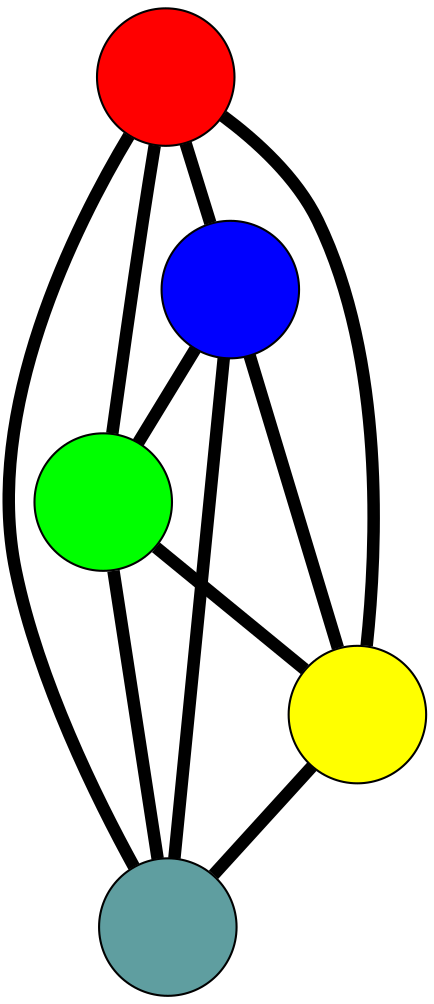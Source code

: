 graph G {
	graph [bb="-105.95,-110.21,117.12,115.78",
		overlap=false,
		sep=0.0,
		splines=true
	];
	node [color=black,
		fixedsize=true,
		fontname="Latin Modern Math",
		fontsize=42,
		height=.92,
		label="\N",
		penwidth=1,
		shape=circle,
		width=.92
	];
	edge [color=black,
		penwidth=6,
		style=bold
	];
	0	 [fillcolor=red,
		height=0.91667,
		label="",
		pos="-63.06,-56.57",
		style=filled,
		width=0.91667];
	1	 [fillcolor=blue,
		height=0.91667,
		label="",
		pos="-72.952,42.235",
		style=filled,
		width=0.91667];
	0 -- 1	 [pos="-66.354,-23.67 -67.411,-13.116 -68.581,-1.4268 -69.639,9.1409"];
	2	 [fillcolor=green,
		height=0.91667,
		label="",
		pos="34.311,-77.213",
		style=filled,
		width=0.91667];
	0 -- 2	 [pos="-30.637,-63.444 -20.236,-65.649 -8.7168,-68.091 1.6975,-70.299"];
	3	 [fillcolor=yellow,
		height=0.91667,
		label="",
		pos="17.58,82.778",
		style=filled,
		width=0.91667];
	0 -- 3	 [pos="-46.352,-27.697 -32.512,-3.7816 -12.941,30.037 0.89246,53.942"];
	4	 [fillcolor=cadetblue,
		height=0.91667,
		label="",
		pos="84.122,8.7708",
		style=filled,
		width=0.91667];
	0 -- 4	 [pos="-32.564,-43.032 -7.22,-31.78 28.653,-15.854 53.917,-4.6386"];
	1 -- 2	 [pos="-50.727,17.485 -32.318,-3.0153 -6.2865,-32.004 12.115,-52.495"];
	1 -- 3	 [pos="-42.806,55.735 -33.136,60.066 -22.426,64.862 -12.743,69.199"];
	1 -- 4	 [pos="-40.406,35.301 -13.449,29.558 24.671,21.436 51.617,15.696"];
	2 -- 3	 [pos="30.845,-44.063 27.963,-16.513 23.885,22.483 21.013,49.944"];
	2 -- 4	 [pos="50.897,-48.582 56.218,-39.398 62.111,-29.225 67.438,-20.029"];
	3 -- 4	 [pos="39.737,58.135 46.845,50.23 54.717,41.474 61.834,33.559"];
}
